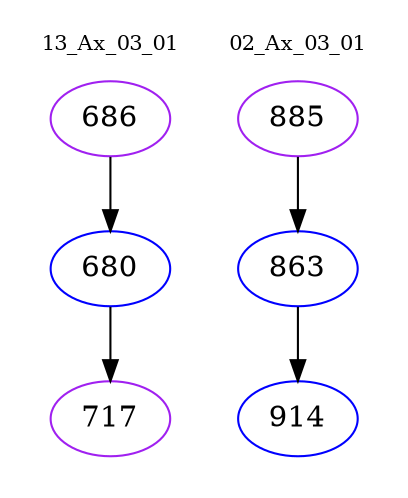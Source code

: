 digraph{
subgraph cluster_0 {
color = white
label = "13_Ax_03_01";
fontsize=10;
T0_686 [label="686", color="purple"]
T0_686 -> T0_680 [color="black"]
T0_680 [label="680", color="blue"]
T0_680 -> T0_717 [color="black"]
T0_717 [label="717", color="purple"]
}
subgraph cluster_1 {
color = white
label = "02_Ax_03_01";
fontsize=10;
T1_885 [label="885", color="purple"]
T1_885 -> T1_863 [color="black"]
T1_863 [label="863", color="blue"]
T1_863 -> T1_914 [color="black"]
T1_914 [label="914", color="blue"]
}
}
